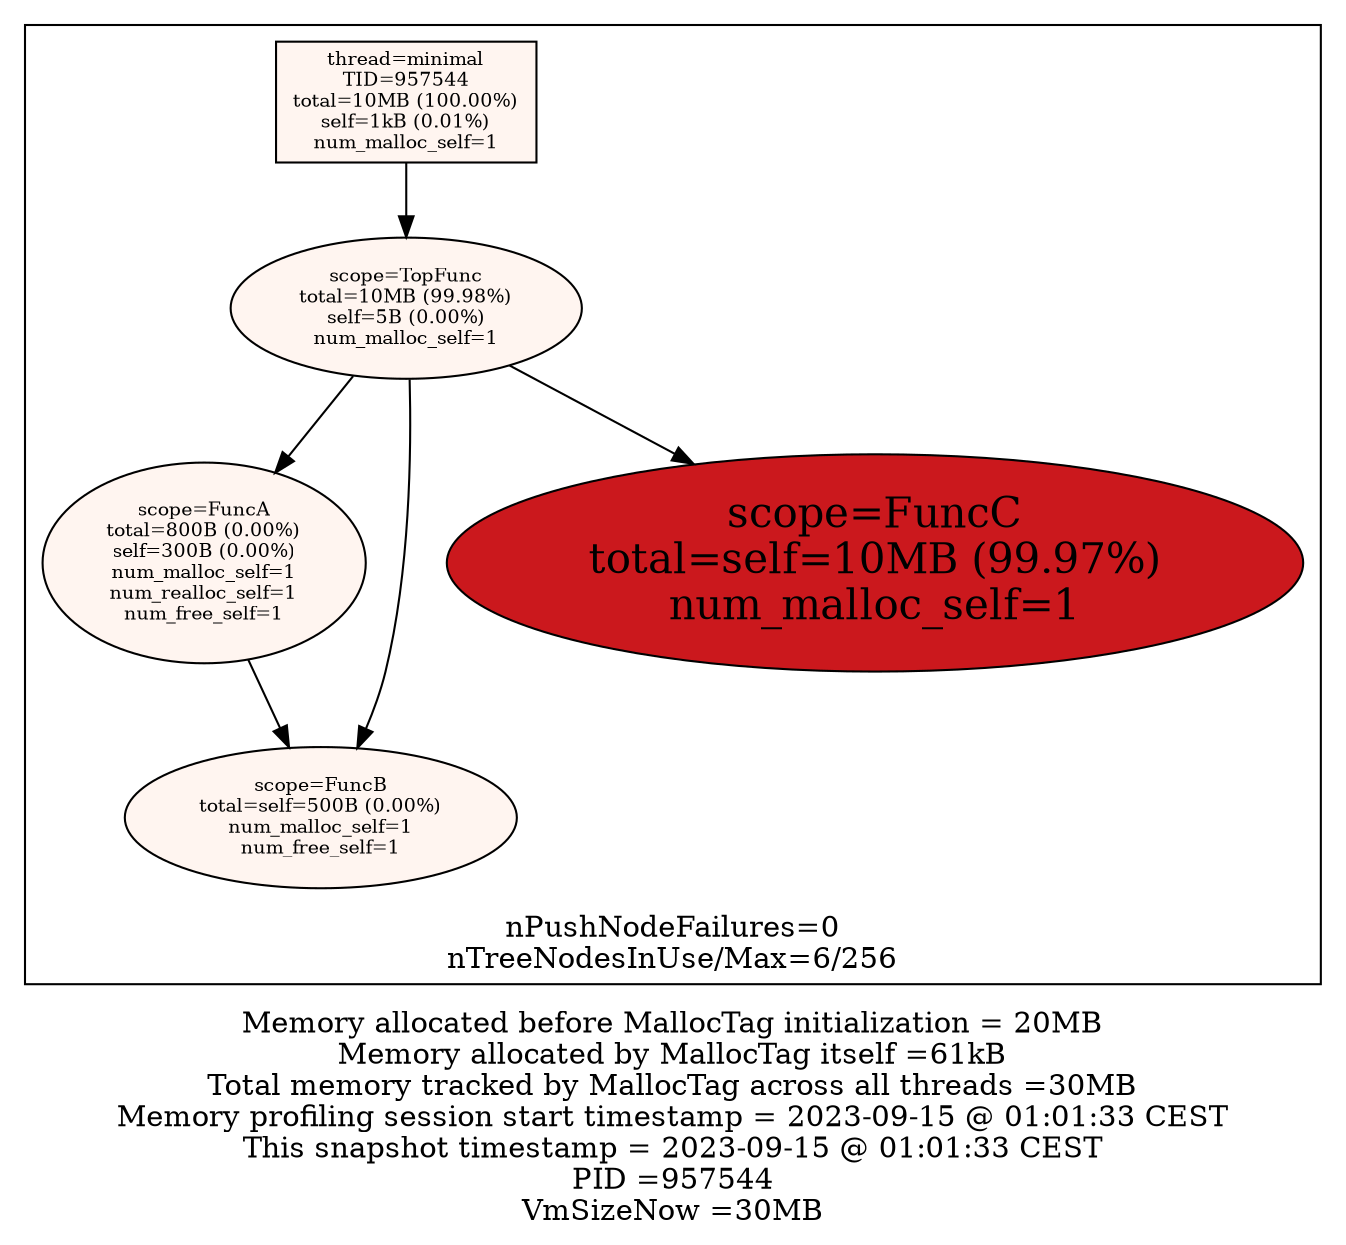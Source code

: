 digraph MallocTree {
 node [colorscheme=reds9 style=filled]
 subgraph cluster_TID957544 {
  node [colorscheme=reds9 style=filled]
  labelloc="b"
  label="nPushNodeFailures=0\nnTreeNodesInUse/Max=6/256\n"
  "957544_minimal" [label="thread=minimal\nTID=957544\ntotal=10MB (100.00%)\nself=1kB (0.01%)\nnum_malloc_self=1" shape=box fillcolor=1 fontsize=9]
  "957544_minimal" -> "957544_TopFunc"
  "957544_TopFunc" [label="scope=TopFunc\ntotal=10MB (99.98%)\nself=5B (0.00%)\nnum_malloc_self=1" fillcolor=1 fontsize=9]
  "957544_TopFunc" -> "957544_FuncA"
  "957544_TopFunc" -> "957544_FuncB"
  "957544_TopFunc" -> "957544_FuncC"
  "957544_FuncA" [label="scope=FuncA\ntotal=800B (0.00%)\nself=300B (0.00%)\nnum_malloc_self=1\nnum_realloc_self=1\nnum_free_self=1" fillcolor=1 fontsize=9]
  "957544_FuncA" -> "957544_FuncB"
  "957544_FuncB" [label="scope=FuncB\ntotal=self=500B (0.00%)\nnum_malloc_self=1\nnum_free_self=1" fillcolor=1 fontsize=9]
  "957544_FuncB" [label="scope=FuncB\ntotal=self=500B (0.00%)\nnum_malloc_self=1\nnum_free_self=1" fillcolor=1 fontsize=9]
  "957544_FuncC" [label="scope=FuncC\ntotal=self=10MB (99.97%)\nnum_malloc_self=1" fillcolor=7 fontsize=20]
 }

 labelloc="b"
 label="Memory allocated before MallocTag initialization = 20MB\nMemory allocated by MallocTag itself =61kB\nTotal memory tracked by MallocTag across all threads =30MB\nMemory profiling session start timestamp = 2023-09-15 @ 01:01:33 CEST\nThis snapshot timestamp = 2023-09-15 @ 01:01:33 CEST\nPID =957544\nVmSizeNow =30MB\n"
}

